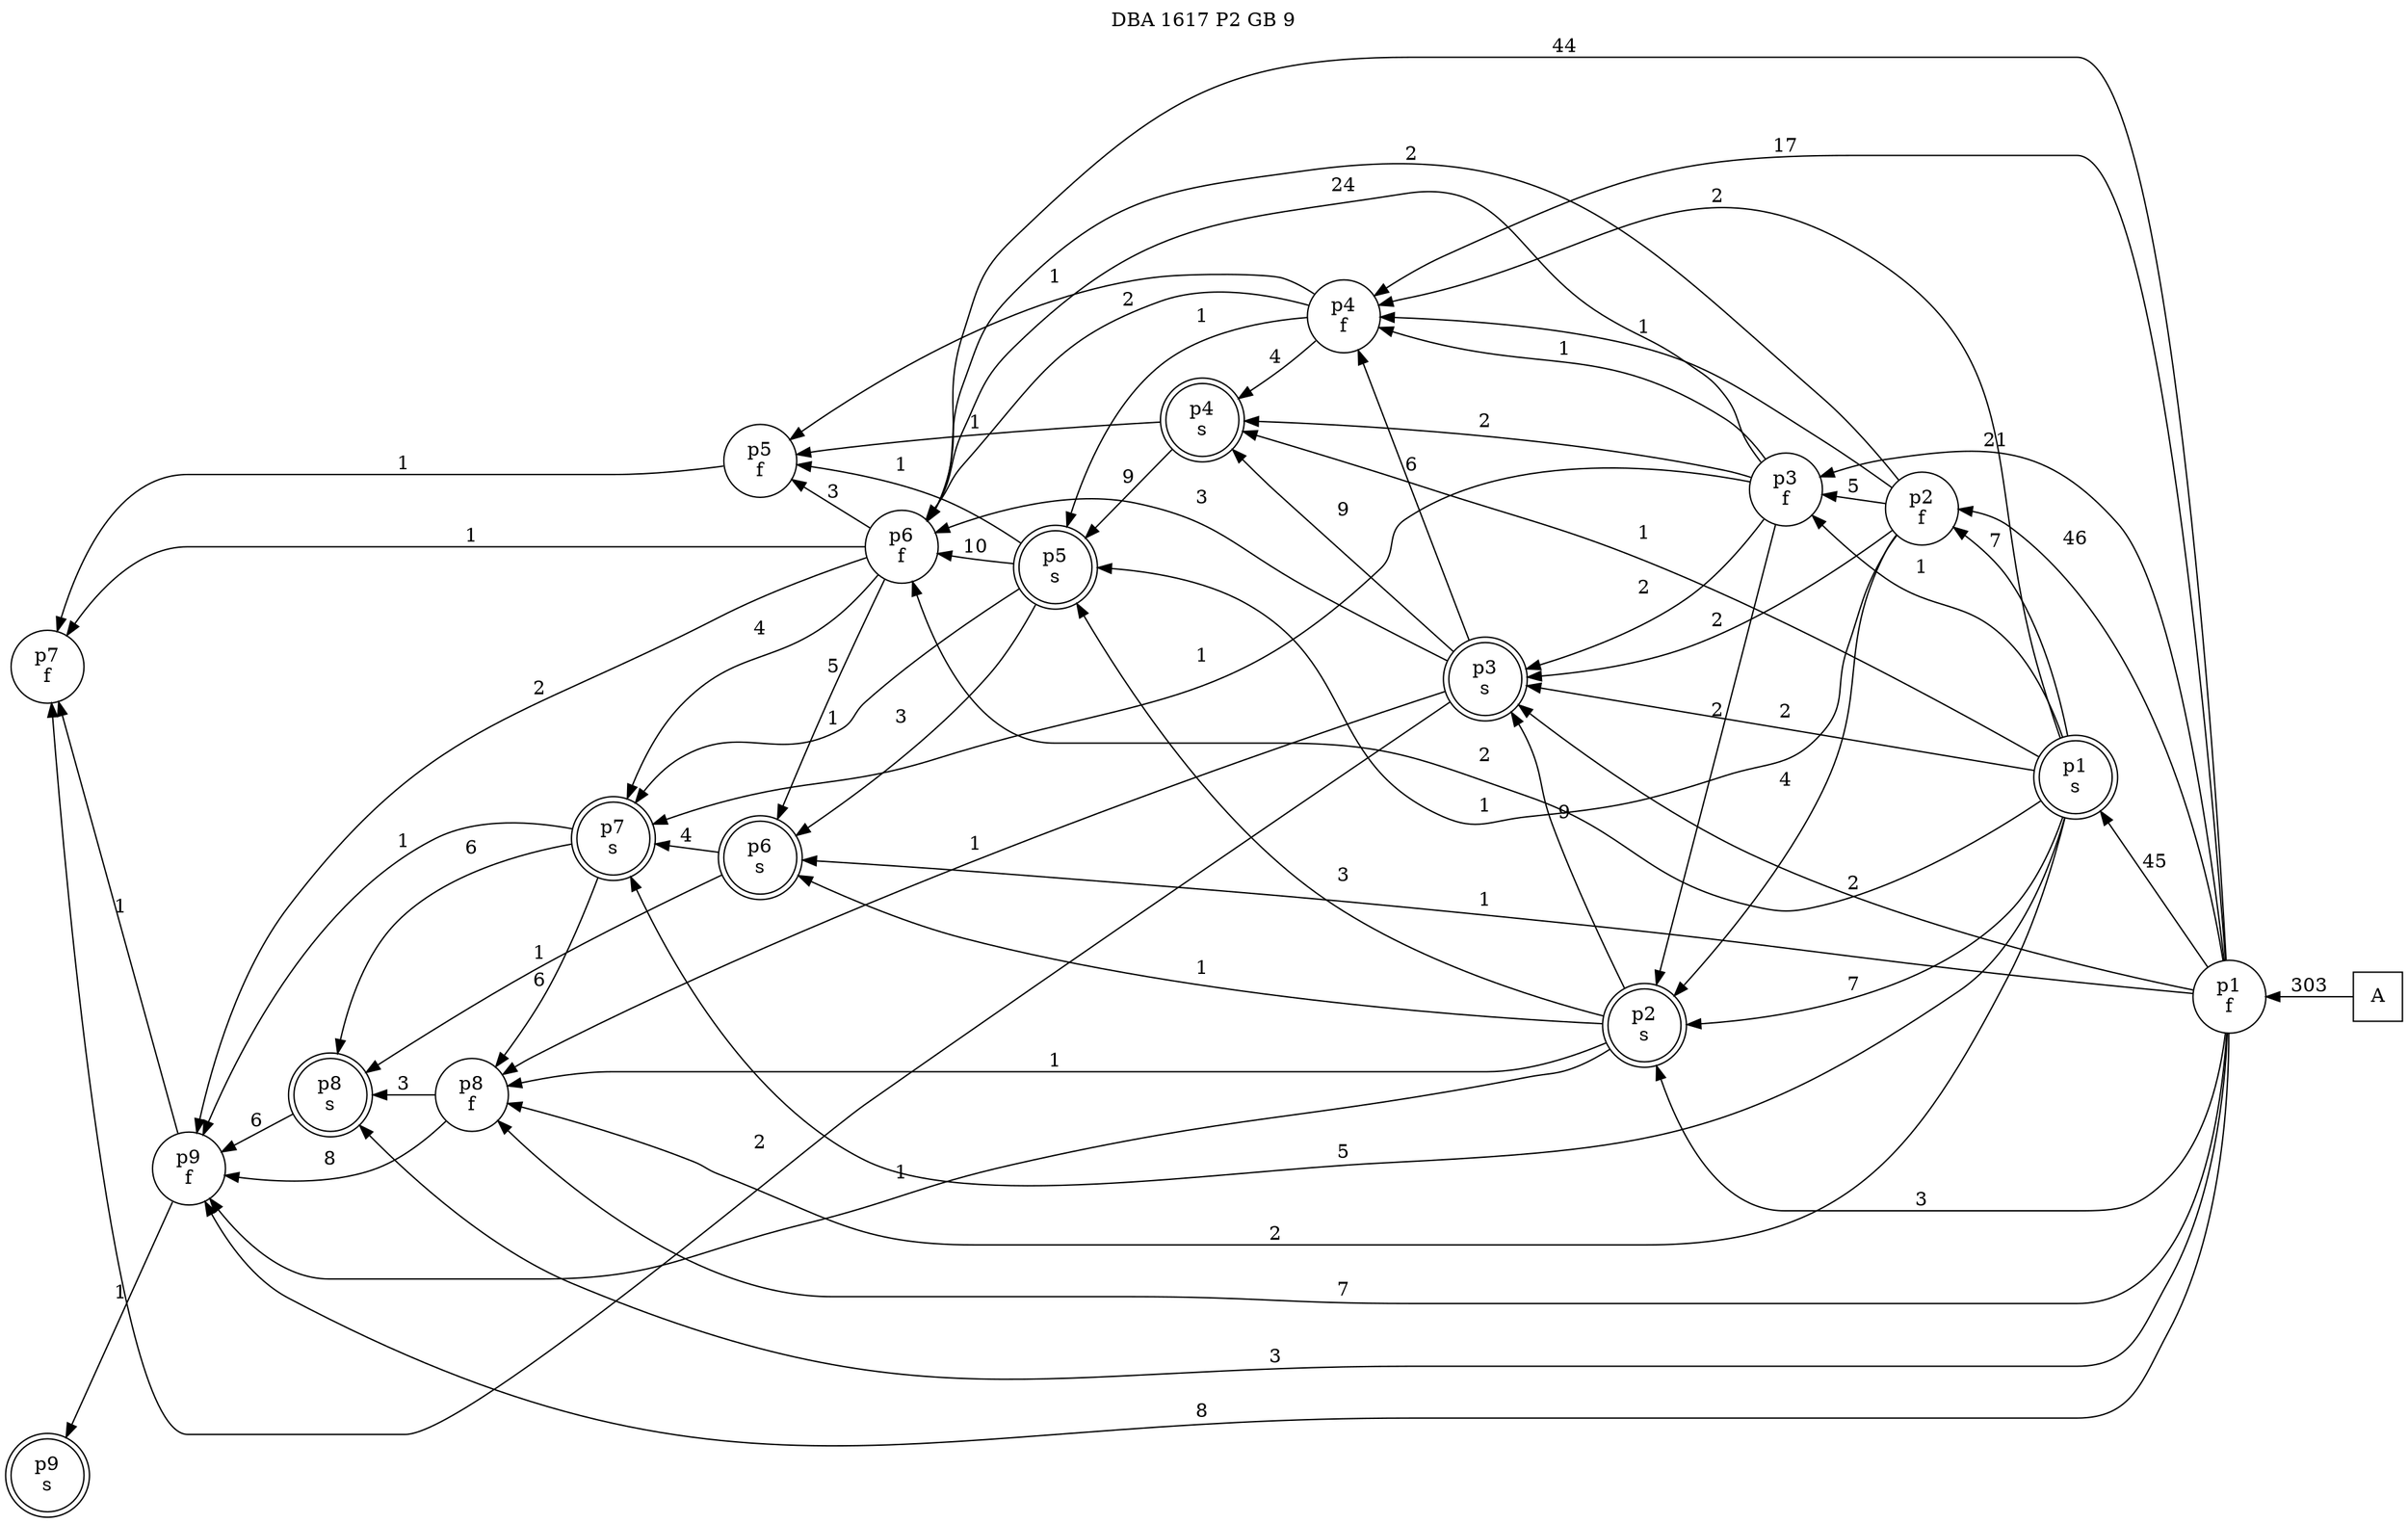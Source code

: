 digraph DBA_1617_P2_GB_9_GOOD {
labelloc="tl"
label= " DBA 1617 P2 GB 9 "
rankdir="RL";
"A" [shape="square" label="A"]
"p1_f" [shape="circle" label="p1
f"]
"p1_s" [shape="doublecircle" label="p1
s"]
"p2_f" [shape="circle" label="p2
f"]
"p3_f" [shape="circle" label="p3
f"]
"p3_s" [shape="doublecircle" label="p3
s"]
"p4_f" [shape="circle" label="p4
f"]
"p5_f" [shape="circle" label="p5
f"]
"p4_s" [shape="doublecircle" label="p4
s"]
"p5_s" [shape="doublecircle" label="p5
s"]
"p6_f" [shape="circle" label="p6
f"]
"p7_s" [shape="doublecircle" label="p7
s"]
"p8_f" [shape="circle" label="p8
f"]
"p9_f" [shape="circle" label="p9
f"]
"p7_f" [shape="circle" label="p7
f"]
"p2_s" [shape="doublecircle" label="p2
s"]
"p6_s" [shape="doublecircle" label="p6
s"]
"p8_s" [shape="doublecircle" label="p8
s"]
"p9_s" [shape="doublecircle" label="p9
s"]
"A" -> "p1_f" [ label=303]
"p1_f" -> "p1_s" [ label=45]
"p1_f" -> "p2_f" [ label=46]
"p1_f" -> "p3_f" [ label=21]
"p1_f" -> "p3_s" [ label=2]
"p1_f" -> "p4_f" [ label=17]
"p1_f" -> "p6_f" [ label=44]
"p1_f" -> "p8_f" [ label=7]
"p1_f" -> "p9_f" [ label=8]
"p1_f" -> "p2_s" [ label=3]
"p1_f" -> "p6_s" [ label=1]
"p1_f" -> "p8_s" [ label=3]
"p1_s" -> "p2_f" [ label=7]
"p1_s" -> "p3_f" [ label=1]
"p1_s" -> "p3_s" [ label=2]
"p1_s" -> "p4_f" [ label=2]
"p1_s" -> "p4_s" [ label=1]
"p1_s" -> "p6_f" [ label=2]
"p1_s" -> "p7_s" [ label=5]
"p1_s" -> "p8_f" [ label=2]
"p1_s" -> "p2_s" [ label=7]
"p2_f" -> "p3_f" [ label=5]
"p2_f" -> "p3_s" [ label=2]
"p2_f" -> "p4_f" [ label=1]
"p2_f" -> "p5_s" [ label=1]
"p2_f" -> "p6_f" [ label=2]
"p2_f" -> "p2_s" [ label=4]
"p3_f" -> "p3_s" [ label=2]
"p3_f" -> "p4_f" [ label=1]
"p3_f" -> "p4_s" [ label=2]
"p3_f" -> "p6_f" [ label=24]
"p3_f" -> "p7_s" [ label=1]
"p3_f" -> "p2_s" [ label=2]
"p3_s" -> "p4_f" [ label=6]
"p3_s" -> "p4_s" [ label=9]
"p3_s" -> "p6_f" [ label=3]
"p3_s" -> "p8_f" [ label=1]
"p3_s" -> "p7_f" [ label=2]
"p4_f" -> "p5_f" [ label=1]
"p4_f" -> "p4_s" [ label=4]
"p4_f" -> "p5_s" [ label=1]
"p4_f" -> "p6_f" [ label=2]
"p5_f" -> "p7_f" [ label=1]
"p4_s" -> "p5_f" [ label=1]
"p4_s" -> "p5_s" [ label=9]
"p5_s" -> "p5_f" [ label=1]
"p5_s" -> "p6_f" [ label=10]
"p5_s" -> "p7_s" [ label=1]
"p5_s" -> "p6_s" [ label=3]
"p6_f" -> "p5_f" [ label=3]
"p6_f" -> "p7_s" [ label=4]
"p6_f" -> "p9_f" [ label=2]
"p6_f" -> "p7_f" [ label=1]
"p6_f" -> "p6_s" [ label=5]
"p7_s" -> "p8_f" [ label=6]
"p7_s" -> "p9_f" [ label=1]
"p7_s" -> "p8_s" [ label=6]
"p8_f" -> "p9_f" [ label=8]
"p8_f" -> "p8_s" [ label=3]
"p9_f" -> "p7_f" [ label=1]
"p9_f" -> "p9_s" [ label=1]
"p2_s" -> "p3_s" [ label=9]
"p2_s" -> "p5_s" [ label=3]
"p2_s" -> "p8_f" [ label=1]
"p2_s" -> "p9_f" [ label=1]
"p2_s" -> "p6_s" [ label=1]
"p6_s" -> "p7_s" [ label=4]
"p6_s" -> "p8_s" [ label=1]
"p8_s" -> "p9_f" [ label=6]
}

